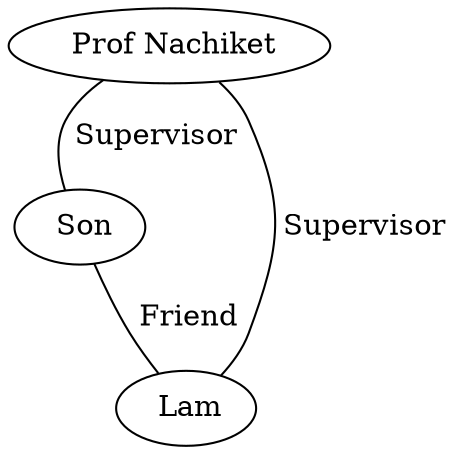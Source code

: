 graph edex { 
0[label = " Prof Nachiket"];
1[label = " Son"];
2[label = " Lam"];
0 -- 1[label = " Supervisor " ];
0 -- 2[label = " Supervisor " ];
1 -- 2[label = " Friend " ];
}
